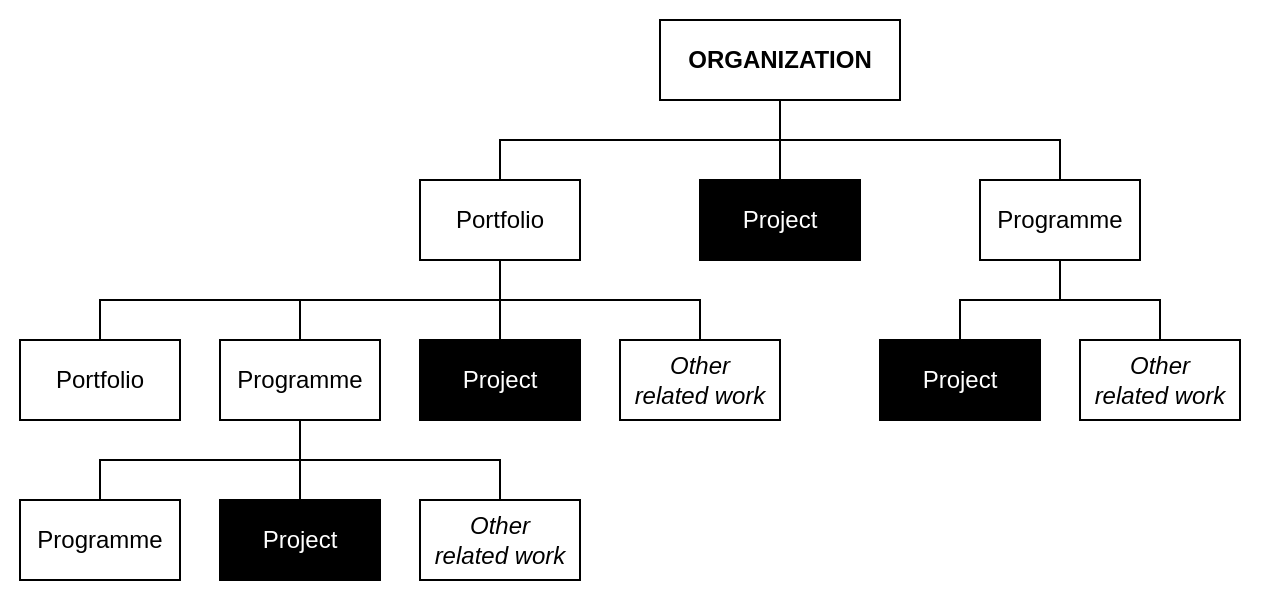 <mxfile version="20.2.2" type="github">
  <diagram id="0vyO7WnE92NQ8TErIjsy" name="Page-1">
    <mxGraphModel dx="1422" dy="754" grid="1" gridSize="10" guides="1" tooltips="1" connect="1" arrows="1" fold="1" page="1" pageScale="1" pageWidth="827" pageHeight="1169" math="0" shadow="0">
      <root>
        <mxCell id="0" />
        <mxCell id="1" parent="0" />
        <mxCell id="c6wsG3xENbHohxN_rkKL-1" value="" style="rounded=0;whiteSpace=wrap;html=1;fontSize=14;fontColor=#FFFFFF;strokeWidth=1;fillColor=#FFFFFF;strokeColor=none;" vertex="1" parent="1">
          <mxGeometry x="30" y="30" width="630" height="300" as="geometry" />
        </mxCell>
        <mxCell id="iZ1BnMqdpyFMX0D6jYYK-14" style="edgeStyle=orthogonalEdgeStyle;rounded=0;orthogonalLoop=1;jettySize=auto;html=1;exitX=0.5;exitY=1;exitDx=0;exitDy=0;endArrow=none;endFill=0;" parent="1" source="iZ1BnMqdpyFMX0D6jYYK-1" target="iZ1BnMqdpyFMX0D6jYYK-2" edge="1">
          <mxGeometry relative="1" as="geometry" />
        </mxCell>
        <mxCell id="iZ1BnMqdpyFMX0D6jYYK-15" style="edgeStyle=orthogonalEdgeStyle;rounded=0;orthogonalLoop=1;jettySize=auto;html=1;exitX=0.5;exitY=1;exitDx=0;exitDy=0;entryX=0.5;entryY=0;entryDx=0;entryDy=0;endArrow=none;endFill=0;" parent="1" source="iZ1BnMqdpyFMX0D6jYYK-1" target="iZ1BnMqdpyFMX0D6jYYK-3" edge="1">
          <mxGeometry relative="1" as="geometry" />
        </mxCell>
        <mxCell id="iZ1BnMqdpyFMX0D6jYYK-16" style="edgeStyle=orthogonalEdgeStyle;rounded=0;orthogonalLoop=1;jettySize=auto;html=1;exitX=0.5;exitY=1;exitDx=0;exitDy=0;entryX=0.5;entryY=0;entryDx=0;entryDy=0;endArrow=none;endFill=0;" parent="1" source="iZ1BnMqdpyFMX0D6jYYK-1" target="iZ1BnMqdpyFMX0D6jYYK-4" edge="1">
          <mxGeometry relative="1" as="geometry" />
        </mxCell>
        <mxCell id="iZ1BnMqdpyFMX0D6jYYK-1" value="ORGANIZATION" style="rounded=0;whiteSpace=wrap;html=1;strokeWidth=1;fontStyle=1" parent="1" vertex="1">
          <mxGeometry x="360" y="40" width="120" height="40" as="geometry" />
        </mxCell>
        <mxCell id="iZ1BnMqdpyFMX0D6jYYK-19" style="edgeStyle=orthogonalEdgeStyle;rounded=0;orthogonalLoop=1;jettySize=auto;html=1;exitX=0.5;exitY=1;exitDx=0;exitDy=0;endArrow=none;endFill=0;" parent="1" source="iZ1BnMqdpyFMX0D6jYYK-2" target="iZ1BnMqdpyFMX0D6jYYK-7" edge="1">
          <mxGeometry relative="1" as="geometry" />
        </mxCell>
        <mxCell id="iZ1BnMqdpyFMX0D6jYYK-20" style="edgeStyle=orthogonalEdgeStyle;rounded=0;orthogonalLoop=1;jettySize=auto;html=1;exitX=0.5;exitY=1;exitDx=0;exitDy=0;entryX=0.5;entryY=0;entryDx=0;entryDy=0;endArrow=none;endFill=0;" parent="1" source="iZ1BnMqdpyFMX0D6jYYK-2" target="iZ1BnMqdpyFMX0D6jYYK-8" edge="1">
          <mxGeometry relative="1" as="geometry" />
        </mxCell>
        <mxCell id="iZ1BnMqdpyFMX0D6jYYK-21" style="edgeStyle=orthogonalEdgeStyle;rounded=0;orthogonalLoop=1;jettySize=auto;html=1;exitX=0.5;exitY=1;exitDx=0;exitDy=0;entryX=0.5;entryY=0;entryDx=0;entryDy=0;endArrow=none;endFill=0;" parent="1" source="iZ1BnMqdpyFMX0D6jYYK-2" target="iZ1BnMqdpyFMX0D6jYYK-9" edge="1">
          <mxGeometry relative="1" as="geometry" />
        </mxCell>
        <mxCell id="iZ1BnMqdpyFMX0D6jYYK-22" style="edgeStyle=orthogonalEdgeStyle;rounded=0;orthogonalLoop=1;jettySize=auto;html=1;exitX=0.5;exitY=1;exitDx=0;exitDy=0;entryX=0.5;entryY=0;entryDx=0;entryDy=0;endArrow=none;endFill=0;" parent="1" source="iZ1BnMqdpyFMX0D6jYYK-2" target="iZ1BnMqdpyFMX0D6jYYK-11" edge="1">
          <mxGeometry relative="1" as="geometry" />
        </mxCell>
        <mxCell id="iZ1BnMqdpyFMX0D6jYYK-2" value="Portfolio" style="rounded=0;whiteSpace=wrap;html=1;" parent="1" vertex="1">
          <mxGeometry x="240" y="120" width="80" height="40" as="geometry" />
        </mxCell>
        <mxCell id="iZ1BnMqdpyFMX0D6jYYK-3" value="Project" style="rounded=0;whiteSpace=wrap;html=1;fillColor=#000000;fontColor=#FFFFFF;" parent="1" vertex="1">
          <mxGeometry x="380" y="120" width="80" height="40" as="geometry" />
        </mxCell>
        <mxCell id="iZ1BnMqdpyFMX0D6jYYK-17" style="edgeStyle=orthogonalEdgeStyle;rounded=0;orthogonalLoop=1;jettySize=auto;html=1;exitX=0.5;exitY=1;exitDx=0;exitDy=0;entryX=0.5;entryY=0;entryDx=0;entryDy=0;endArrow=none;endFill=0;" parent="1" source="iZ1BnMqdpyFMX0D6jYYK-4" target="iZ1BnMqdpyFMX0D6jYYK-5" edge="1">
          <mxGeometry relative="1" as="geometry" />
        </mxCell>
        <mxCell id="iZ1BnMqdpyFMX0D6jYYK-18" style="edgeStyle=orthogonalEdgeStyle;rounded=0;orthogonalLoop=1;jettySize=auto;html=1;exitX=0.5;exitY=1;exitDx=0;exitDy=0;entryX=0.5;entryY=0;entryDx=0;entryDy=0;endArrow=none;endFill=0;" parent="1" source="iZ1BnMqdpyFMX0D6jYYK-4" target="iZ1BnMqdpyFMX0D6jYYK-6" edge="1">
          <mxGeometry relative="1" as="geometry" />
        </mxCell>
        <mxCell id="iZ1BnMqdpyFMX0D6jYYK-4" value="Programme" style="rounded=0;whiteSpace=wrap;html=1;" parent="1" vertex="1">
          <mxGeometry x="520" y="120" width="80" height="40" as="geometry" />
        </mxCell>
        <mxCell id="iZ1BnMqdpyFMX0D6jYYK-5" value="Project" style="rounded=0;whiteSpace=wrap;html=1;fillColor=#000000;fontColor=#FFFFFF;" parent="1" vertex="1">
          <mxGeometry x="470" y="200" width="80" height="40" as="geometry" />
        </mxCell>
        <mxCell id="iZ1BnMqdpyFMX0D6jYYK-6" value="Other &lt;br&gt;related work" style="rounded=0;whiteSpace=wrap;html=1;fontStyle=2" parent="1" vertex="1">
          <mxGeometry x="570" y="200" width="80" height="40" as="geometry" />
        </mxCell>
        <mxCell id="iZ1BnMqdpyFMX0D6jYYK-7" value="Project" style="rounded=0;whiteSpace=wrap;html=1;fillColor=#000000;fontColor=#FFFFFF;" parent="1" vertex="1">
          <mxGeometry x="240" y="200" width="80" height="40" as="geometry" />
        </mxCell>
        <mxCell id="iZ1BnMqdpyFMX0D6jYYK-8" value="Other &lt;br&gt;related work" style="rounded=0;whiteSpace=wrap;html=1;fontStyle=2" parent="1" vertex="1">
          <mxGeometry x="340" y="200" width="80" height="40" as="geometry" />
        </mxCell>
        <mxCell id="iZ1BnMqdpyFMX0D6jYYK-23" style="edgeStyle=orthogonalEdgeStyle;rounded=0;orthogonalLoop=1;jettySize=auto;html=1;exitX=0.5;exitY=1;exitDx=0;exitDy=0;endArrow=none;endFill=0;" parent="1" source="iZ1BnMqdpyFMX0D6jYYK-9" target="iZ1BnMqdpyFMX0D6jYYK-12" edge="1">
          <mxGeometry relative="1" as="geometry" />
        </mxCell>
        <mxCell id="iZ1BnMqdpyFMX0D6jYYK-24" style="edgeStyle=orthogonalEdgeStyle;rounded=0;orthogonalLoop=1;jettySize=auto;html=1;exitX=0.5;exitY=1;exitDx=0;exitDy=0;entryX=0.5;entryY=0;entryDx=0;entryDy=0;endArrow=none;endFill=0;" parent="1" source="iZ1BnMqdpyFMX0D6jYYK-9" target="iZ1BnMqdpyFMX0D6jYYK-10" edge="1">
          <mxGeometry relative="1" as="geometry" />
        </mxCell>
        <mxCell id="iZ1BnMqdpyFMX0D6jYYK-25" style="edgeStyle=orthogonalEdgeStyle;rounded=0;orthogonalLoop=1;jettySize=auto;html=1;exitX=0.5;exitY=1;exitDx=0;exitDy=0;entryX=0.5;entryY=0;entryDx=0;entryDy=0;endArrow=none;endFill=0;" parent="1" source="iZ1BnMqdpyFMX0D6jYYK-9" target="iZ1BnMqdpyFMX0D6jYYK-13" edge="1">
          <mxGeometry relative="1" as="geometry" />
        </mxCell>
        <mxCell id="iZ1BnMqdpyFMX0D6jYYK-9" value="Programme" style="rounded=0;whiteSpace=wrap;html=1;" parent="1" vertex="1">
          <mxGeometry x="140" y="200" width="80" height="40" as="geometry" />
        </mxCell>
        <mxCell id="iZ1BnMqdpyFMX0D6jYYK-10" value="Project" style="rounded=0;whiteSpace=wrap;html=1;fillColor=#000000;fontColor=#FFFFFF;" parent="1" vertex="1">
          <mxGeometry x="140" y="280" width="80" height="40" as="geometry" />
        </mxCell>
        <mxCell id="iZ1BnMqdpyFMX0D6jYYK-11" value="Portfolio" style="rounded=0;whiteSpace=wrap;html=1;" parent="1" vertex="1">
          <mxGeometry x="40" y="200" width="80" height="40" as="geometry" />
        </mxCell>
        <mxCell id="iZ1BnMqdpyFMX0D6jYYK-12" value="Programme" style="rounded=0;whiteSpace=wrap;html=1;" parent="1" vertex="1">
          <mxGeometry x="40" y="280" width="80" height="40" as="geometry" />
        </mxCell>
        <mxCell id="iZ1BnMqdpyFMX0D6jYYK-13" value="Other &lt;br&gt;related work" style="rounded=0;whiteSpace=wrap;html=1;fontStyle=2" parent="1" vertex="1">
          <mxGeometry x="240" y="280" width="80" height="40" as="geometry" />
        </mxCell>
      </root>
    </mxGraphModel>
  </diagram>
</mxfile>
